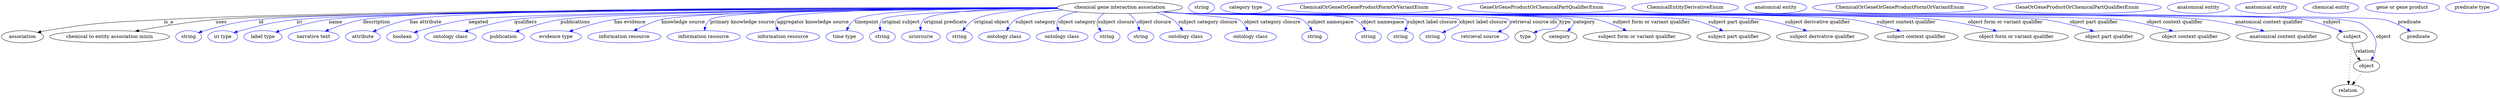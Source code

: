 digraph {
	graph [bb="0,0,7388.4,283"];
	node [label="\N"];
	"chemical gene interaction association"	[height=0.5,
		label="chemical gene interaction association",
		pos="3309.4,265",
		width=5.1454];
	association	[height=0.5,
		pos="62.394,178",
		width=1.7332];
	"chemical gene interaction association" -> association	[label=is_a,
		lp="495.39,221.5",
		pos="e,107.14,190.57 3124.5,263.71 2581.6,262.52 998.21,256.73 481.39,229 326.7,220.7 287.25,221.19 134.39,196 128.71,195.06 122.81,193.93 \
116.94,192.71"];
	"chemical to entity association mixin"	[height=0.5,
		pos="320.39,178",
		width=4.9287];
	"chemical gene interaction association" -> "chemical to entity association mixin"	[label=uses,
		lp="650.89,221.5",
		pos="e,396.47,194.28 3124.7,263.13 2560.1,260.27 880.16,250.06 634.39,229 556.74,222.34 469.22,207.82 406.35,196.13"];
	id	[color=blue,
		height=0.5,
		label=string,
		pos="554.39,178",
		width=1.0652];
	"chemical gene interaction association" -> id	[color=blue,
		label=id,
		lp="769.39,221.5",
		pos="e,583.38,189.98 3124.4,263.49 2577.9,261.68 994.57,254.31 762.39,229 690.21,221.13 672.34,215.5 602.39,196 599.29,195.13 596.09,\
194.17 592.89,193.15",
		style=solid];
	iri	[color=blue,
		height=0.5,
		label="iri type",
		pos="655.39,178",
		width=1.2277];
	"chemical gene interaction association" -> iri	[color=blue,
		label=iri,
		lp="882.39,221.5",
		pos="e,688.3,190.2 3124.6,263.28 2594.9,260.95 1095.3,252.35 874.39,229 799.59,221.09 781.22,214.85 708.39,196 705.02,195.13 701.54,194.16 \
698.06,193.15",
		style=solid];
	name	[color=blue,
		height=0.5,
		label="label type",
		pos="774.39,178",
		width=1.5707];
	"chemical gene interaction association" -> name	[color=blue,
		label=name,
		lp="989.39,221.5",
		pos="e,811.98,191.47 3124.4,263.74 2608.9,262.65 1180,257.11 969.39,229 918.09,222.15 860.88,206.49 821.77,194.51",
		style=solid];
	description	[color=blue,
		height=0.5,
		label="narrative text",
		pos="924.39,178",
		width=2.0943];
	"chemical gene interaction association" -> description	[color=blue,
		label=description,
		lp="1109.9,221.5",
		pos="e,958.44,194.19 3124.1,264.46 2623.7,265.22 1268.7,263.99 1069.4,229 1034.3,222.84 996.32,209.47 968.03,198.11",
		style=solid];
	"has attribute"	[color=blue,
		height=0.5,
		label=attribute,
		pos="1069.4,178",
		width=1.4443];
	"chemical gene interaction association" -> "has attribute"	[color=blue,
		label="has attribute",
		lp="1255.4,221.5",
		pos="e,1099,192.87 3124,264.38 2645.6,264.88 1393.5,262.88 1208.4,229 1173.4,222.6 1135.6,208.47 1108.2,196.85",
		style=solid];
	negated	[color=blue,
		height=0.5,
		label=boolean,
		pos="1186.4,178",
		width=1.2999];
	"chemical gene interaction association" -> negated	[color=blue,
		label=negated,
		lp="1410.4,221.5",
		pos="e,1220.4,190.52 3125.3,262.89 2676.6,259.88 1551,250.28 1381.4,229 1328.4,222.36 1269.3,205.85 1230.2,193.61",
		style=solid];
	qualifiers	[color=blue,
		height=0.5,
		label="ontology class",
		pos="1327.4,178",
		width=2.1304];
	"chemical gene interaction association" -> qualifiers	[color=blue,
		label=qualifiers,
		lp="1549.9,221.5",
		pos="e,1369.2,193.15 3125.3,262.9 2699.7,260 1672.2,250.81 1516.4,229 1469,222.37 1416.5,207.89 1378.9,196.21",
		style=solid];
	publications	[color=blue,
		height=0.5,
		label=publication,
		pos="1484.4,178",
		width=1.7332];
	"chemical gene interaction association" -> publications	[color=blue,
		label=publications,
		lp="1697.4,221.5",
		pos="e,1520.7,192.8 3125.2,262.87 2724,260.01 1795.3,251.08 1653.4,229 1610.7,222.36 1563.8,207.86 1530.2,196.17",
		style=solid];
	"has evidence"	[color=blue,
		height=0.5,
		label="evidence type",
		pos="1640.4,178",
		width=2.0943];
	"chemical gene interaction association" -> "has evidence"	[color=blue,
		label="has evidence",
		lp="1858.9,221.5",
		pos="e,1679.4,193.48 3125.9,262.37 2754.6,258.7 1938.7,248.5 1812.4,229 1769.9,222.44 1723.1,208.37 1689,196.82",
		style=solid];
	"knowledge source"	[color=blue,
		height=0.5,
		label="information resource",
		pos="1842.4,178",
		width=3.015];
	"chemical gene interaction association" -> "knowledge source"	[color=blue,
		label="knowledge source",
		lp="2016.9,221.5",
		pos="e,1870.2,195.45 3124.8,263.33 2780.1,261.46 2063.4,254.54 1952.4,229 1926.9,223.12 1900.1,211.08 1879.3,200.29",
		style=solid];
	"primary knowledge source"	[color=blue,
		height=0.5,
		label="information resource",
		pos="2077.4,178",
		width=3.015];
	"chemical gene interaction association" -> "primary knowledge source"	[color=blue,
		label="primary knowledge source",
		lp="2191.4,221.5",
		pos="e,2079.1,196.34 3124.4,264.02 2795,263.31 2137.5,258.21 2096.4,229 2088.9,223.66 2084.3,214.95 2081.6,206.29",
		style=solid];
	"aggregator knowledge source"	[color=blue,
		height=0.5,
		label="information resource",
		pos="2312.4,178",
		width=3.015];
	"chemical gene interaction association" -> "aggregator knowledge source"	[color=blue,
		label="aggregator knowledge source",
		lp="2400.9,221.5",
		pos="e,2298.2,196.19 3124.2,264.18 2839.1,263.53 2322.7,258.29 2294.4,229 2288.1,222.47 2289.3,213.57 2293.2,205.09",
		style=solid];
	timepoint	[color=blue,
		height=0.5,
		label="time type",
		pos="2494.4,178",
		width=1.5346];
	"chemical gene interaction association" -> timepoint	[color=blue,
		label=timepoint,
		lp="2560.4,221.5",
		pos="e,2500.1,196.04 3124.1,264.73 2908.6,264.18 2575.6,258.46 2525.4,229 2516.2,223.63 2509.4,214.39 2504.5,205.29",
		style=solid];
	"original subject"	[color=blue,
		height=0.5,
		label=string,
		pos="2606.4,178",
		width=1.0652];
	"chemical gene interaction association" -> "original subject"	[color=blue,
		label="original subject",
		lp="2661.4,221.5",
		pos="e,2600.6,196.02 3128.3,261.14 2925.7,257.02 2623.3,247.77 2605.4,229 2599.6,222.92 2598.3,214.3 2599,205.92",
		style=solid];
	"original predicate"	[color=blue,
		height=0.5,
		label=uriorcurie,
		pos="2720.4,178",
		width=1.5887];
	"chemical gene interaction association" -> "original predicate"	[color=blue,
		label="original predicate",
		lp="2792.9,221.5",
		pos="e,2718.6,196.41 3124.2,264.09 2965.7,262.34 2758.7,255.01 2729.4,229 2723,223.34 2720.2,214.82 2719.1,206.41",
		style=solid];
	"original object"	[color=blue,
		height=0.5,
		label=string,
		pos="2834.4,178",
		width=1.0652];
	"chemical gene interaction association" -> "original object"	[color=blue,
		label="original object",
		lp="2929.9,221.5",
		pos="e,2844.1,195.53 3125.5,262.64 3028.7,259.26 2921.3,250.51 2878.4,229 2867,223.3 2857.3,213.29 2849.9,203.72",
		style=solid];
	"subject category"	[color=blue,
		height=0.5,
		label="ontology class",
		pos="2967.4,178",
		width=2.1304];
	"chemical gene interaction association" -> "subject category"	[color=blue,
		label="subject category",
		lp="3059.9,221.5",
		pos="e,2974.2,196.29 3141,257.47 3082.2,252.57 3024.8,243.99 3000.4,229 2991.3,223.43 2984.2,214.31 2979,205.38",
		style=solid];
	"object category"	[color=blue,
		height=0.5,
		label="ontology class",
		pos="3138.4,178",
		width=2.1304];
	"chemical gene interaction association" -> "object category"	[color=blue,
		label="object category",
		lp="3182.9,221.5",
		pos="e,3128.1,195.99 3183.6,251.66 3157.8,246.51 3135.8,239.23 3127.4,229 3121.9,222.4 3122.2,213.69 3124.5,205.39",
		style=solid];
	"subject closure"	[color=blue,
		height=0.5,
		label=string,
		pos="3271.4,178",
		width=1.0652];
	"chemical gene interaction association" -> "subject closure"	[color=blue,
		label="subject closure",
		lp="3298.9,221.5",
		pos="e,3254.2,194.51 3263.3,247.41 3255.7,242.63 3248.9,236.59 3244.4,229 3239.3,220.49 3242.4,210.95 3248,202.51",
		style=solid];
	"object closure"	[color=blue,
		height=0.5,
		label=string,
		pos="3371.4,178",
		width=1.0652];
	"chemical gene interaction association" -> "object closure"	[color=blue,
		label="object closure",
		lp="3411.4,221.5",
		pos="e,3367.7,196.33 3335.8,246.85 3342.2,241.72 3348.6,235.66 3353.4,229 3358.3,222.15 3362,213.81 3364.7,205.93",
		style=solid];
	"subject category closure"	[color=blue,
		height=0.5,
		label="ontology class",
		pos="3504.4,178",
		width=2.1304];
	"chemical gene interaction association" -> "subject category closure"	[color=blue,
		label="subject category closure",
		lp="3569.9,221.5",
		pos="e,3495.4,195.9 3416.5,250.27 3433.7,245.23 3450.6,238.36 3465.4,229 3475.1,222.84 3483.4,213.37 3489.8,204.32",
		style=solid];
	"object category closure"	[color=blue,
		height=0.5,
		label="ontology class",
		pos="3696.4,178",
		width=2.1304];
	"chemical gene interaction association" -> "object category closure"	[color=blue,
		label="object category closure",
		lp="3760.9,221.5",
		pos="e,3689,196.37 3440.4,252.24 3538.4,243.23 3656.5,231.88 3661.4,229 3670.9,223.46 3678.4,214.23 3684,205.19",
		style=solid];
	"subject namespace"	[color=blue,
		height=0.5,
		label=string,
		pos="3886.4,178",
		width=1.0652];
	"chemical gene interaction association" -> "subject namespace"	[color=blue,
		label="subject namespace",
		lp="3933.4,221.5",
		pos="e,3878.4,196.1 3438.6,252.1 3460.6,250.26 3483.1,248.48 3504.4,247 3542.6,244.34 3814.6,246.9 3848.4,229 3858.6,223.59 3866.9,214.08 \
3873.1,204.79",
		style=solid];
	"object namespace"	[color=blue,
		height=0.5,
		label=string,
		pos="4045.4,178",
		width=1.0652];
	"chemical gene interaction association" -> "object namespace"	[color=blue,
		label="object namespace",
		lp="4087.4,221.5",
		pos="e,4037.1,195.7 3437,251.93 3459.5,250.08 3482.6,248.34 3504.4,247 3560,243.58 3955.6,254.03 4005.4,229 4016.2,223.57 4025,213.73 \
4031.6,204.21",
		style=solid];
	"subject label closure"	[color=blue,
		height=0.5,
		label=string,
		pos="4140.4,178",
		width=1.0652];
	"chemical gene interaction association" -> "subject label closure"	[color=blue,
		label="subject label closure",
		lp="4234.4,221.5",
		pos="e,4152.6,195.36 3436.2,251.84 3458.9,249.98 3482.3,248.27 3504.4,247 3522.5,245.96 4142.8,241.97 4155.4,229 4161.8,222.42 4160.8,\
213.21 4157.2,204.49",
		style=solid];
	"object label closure"	[color=blue,
		height=0.5,
		label=string,
		pos="4235.4,178",
		width=1.0652];
	"chemical gene interaction association" -> "object label closure"	[color=blue,
		label="object label closure",
		lp="4385.9,221.5",
		pos="e,4263.8,190.16 3435.4,251.81 3458.4,249.93 3482.1,248.22 3504.4,247 3526.8,245.77 4296.7,245.05 4312.4,229 4317.1,224.23 4316,219.61 \
4312.4,214 4309.9,210.14 4291.4,201.68 4273.2,194.05",
		style=solid];
	"retrieval source ids"	[color=blue,
		height=0.5,
		label="retrieval source",
		pos="4376.4,178",
		width=2.347];
	"chemical gene interaction association" -> "retrieval source ids"	[color=blue,
		label="retrieval source ids",
		lp="4534.9,221.5",
		pos="e,4428.6,192.27 3435.2,251.77 3458.2,249.89 3482,248.19 3504.4,247 3530.9,245.6 4440.8,247.94 4459.4,229 4472.6,215.57 4458.4,204.33 \
4438.2,195.93",
		style=solid];
	type	[height=0.5,
		pos="4510.4,178",
		width=0.86659];
	"chemical gene interaction association" -> type	[color=blue,
		label=type,
		lp="4628.4,221.5",
		pos="e,4534.5,189.42 3434.9,251.74 3458,249.86 3481.9,248.16 3504.4,247 3535,245.42 4586.9,250.86 4608.4,229 4613.1,224.25 4612.3,219.38 \
4608.4,214 4592.7,192.57 4576.4,205.1 4551.4,196 4549,195.12 4546.5,194.19 4544,193.22",
		style=solid];
	category	[height=0.5,
		pos="4611.4,178",
		width=1.4263];
	"chemical gene interaction association" -> category	[color=blue,
		label=category,
		lp="4684.9,221.5",
		pos="e,4634.4,194.31 3434.9,251.73 3458,249.85 3481.9,248.16 3504.4,247 3536.1,245.37 4626.1,251.65 4648.4,229 4656.7,220.54 4651.1,210.12 \
4641.9,200.99",
		style=solid];
	"subject form or variant qualifier"	[height=0.5,
		pos="4840.4,178",
		width=4.4232];
	"chemical gene interaction association" -> "subject form or variant qualifier"	[color=blue,
		label="subject form or variant qualifier",
		lp="4882.9,221.5",
		pos="e,4809.4,195.79 3434.7,251.73 3457.8,249.85 3481.8,248.15 3504.4,247 3639.3,240.13 4588.1,256.48 4720.4,229 4748.2,223.23 4777.6,\
211.08 4800.4,200.19",
		style=solid];
	"subject part qualifier"	[height=0.5,
		pos="5126.4,178",
		width=3.015];
	"chemical gene interaction association" -> "subject part qualifier"	[color=blue,
		label="subject part qualifier",
		lp="5126.9,221.5",
		pos="e,5095,195.32 3434.4,251.7 3457.6,249.81 3481.7,248.12 3504.4,247 3587.5,242.89 4919.8,245.22 5001.4,229 5030.7,223.17 5062,210.66 \
5085.9,199.62",
		style=solid];
	"subject derivative qualifier"	[height=0.5,
		pos="5388.4,178",
		width=3.7733];
	"chemical gene interaction association" -> "subject derivative qualifier"	[color=blue,
		label="subject derivative qualifier",
		lp="5373.9,221.5",
		pos="e,5342.7,195.08 3434.4,251.68 3457.6,249.79 3481.7,248.11 3504.4,247 3693.3,237.78 5019.1,255.27 5206.4,229 5249.7,222.93 5297.3,\
209.6 5333,198.23",
		style=solid];
	"subject context qualifier"	[height=0.5,
		pos="5665.4,178",
		width=3.4303];
	"chemical gene interaction association" -> "subject context qualifier"	[color=blue,
		label="subject context qualifier",
		lp="5636.4,221.5",
		pos="e,5618.6,194.73 3434.1,251.67 3457.5,249.78 3481.7,248.09 3504.4,247 3723,236.49 5257.4,257.94 5474.4,229 5520.4,222.86 5571.2,209.23 \
5608.8,197.75",
		style=solid];
	"object form or variant qualifier"	[height=0.5,
		pos="5961.4,178",
		width=4.2788];
	"chemical gene interaction association" -> "object form or variant qualifier"	[color=blue,
		label="object form or variant qualifier",
		lp="5928.9,221.5",
		pos="e,5903.7,194.73 3434.1,251.65 3457.5,249.76 3481.7,248.08 3504.4,247 3751.1,235.26 5481.9,255.95 5727.4,229 5784.1,222.77 5847.4,\
208.82 5893.8,197.24",
		style=solid];
	"object part qualifier"	[height=0.5,
		pos="6236.4,178",
		width=2.8525];
	"chemical gene interaction association" -> "object part qualifier"	[color=blue,
		label="object part qualifier",
		lp="6190.4,221.5",
		pos="e,6191,194.15 3433.9,251.66 3457.3,249.76 3481.6,248.07 3504.4,247 3645.3,240.37 5903.5,247.33 6043.4,229 6090.7,222.81 6142.9,208.81 \
6181.1,197.2",
		style=solid];
	"object context qualifier"	[height=0.5,
		pos="6475.4,178",
		width=3.2858];
	"chemical gene interaction association" -> "object context qualifier"	[color=blue,
		label="object context qualifier",
		lp="6430.4,221.5",
		pos="e,6425.1,194.4 3433.9,251.64 3457.3,249.75 3481.6,248.07 3504.4,247 3657.6,239.83 6113.1,247.38 6265.4,229 6316.7,222.8 6373.7,208.77 \
6415.3,197.14",
		style=solid];
	"anatomical context qualifier"	[height=0.5,
		pos="6752.4,178",
		width=3.8997];
	"chemical gene interaction association" -> "anatomical context qualifier"	[color=blue,
		label="anatomical context qualifier",
		lp="6709.4,221.5",
		pos="e,6695.5,194.52 3433.9,251.63 3457.3,249.74 3481.6,248.06 3504.4,247 3838.8,231.45 6184.6,265.02 6517.4,229 6574.9,222.78 6639,208.63 \
6685.8,196.97",
		style=solid];
	subject	[height=0.5,
		pos="6955.4,178",
		width=1.2277];
	"chemical gene interaction association" -> subject	[color=blue,
		label=subject,
		lp="6895.4,221.5",
		pos="e,6927.3,192.03 3433.6,251.65 3457.1,249.74 3481.5,248.06 3504.4,247 3688,238.51 6632.3,260.46 6813.4,229 6850,222.64 6889.8,207.91 \
6917.9,196.08",
		style=solid];
	object	[height=0.5,
		pos="6998.4,91",
		width=1.0832];
	"chemical gene interaction association" -> object	[color=blue,
		label=object,
		lp="7048.4,178",
		pos="e,7011.8,108.09 3433.6,251.64 3457.1,249.74 3481.5,248.06 3504.4,247 3599.3,242.62 6832.1,247.12 6925.4,229 6964.4,221.43 6982.4,\
225.99 7008.4,196 7028.8,172.42 7030.3,156.9 7021.4,127 7020.4,123.55 7018.9,120.13 7017.1,116.85",
		style=solid];
	predicate	[height=0.5,
		pos="7152.4,178",
		width=1.5165];
	"chemical gene interaction association" -> predicate	[color=blue,
		label=predicate,
		lp="7125.4,221.5",
		pos="e,7128.6,194.39 3433.6,251.64 3457.1,249.74 3481.5,248.06 3504.4,247 3602.8,242.47 6953.5,251.31 7049.4,229 7074.3,223.21 7100.2,\
210.61 7119.8,199.51",
		style=solid];
	association_type	[color=blue,
		height=0.5,
		label=string,
		pos="3551.4,265",
		width=1.0652];
	association_category	[color=blue,
		height=0.5,
		label="category type",
		pos="3682.4,265",
		width=2.0762];
	"chemical gene interaction association_subject form or variant qualifier"	[color=blue,
		height=0.5,
		label=ChemicalOrGeneOrGeneProductFormOrVariantEnum,
		pos="4033.4,265",
		width=7.1855];
	"chemical gene interaction association_subject part qualifier"	[color=blue,
		height=0.5,
		label=GeneOrGeneProductOrChemicalPartQualifierEnum,
		pos="4558.4,265",
		width=6.8966];
	"chemical gene interaction association_subject derivative qualifier"	[color=blue,
		height=0.5,
		label=ChemicalEntityDerivativeEnum,
		pos="4982.4,265",
		width=4.3871];
	"chemical gene interaction association_subject context qualifier"	[color=blue,
		height=0.5,
		label="anatomical entity",
		pos="5250.4,265",
		width=2.5456];
	"chemical gene interaction association_object form or variant qualifier"	[color=blue,
		height=0.5,
		label=ChemicalOrGeneOrGeneProductFormOrVariantEnum,
		pos="5618.4,265",
		width=7.1855];
	"chemical gene interaction association_object part qualifier"	[color=blue,
		height=0.5,
		label=GeneOrGeneProductOrChemicalPartQualifierEnum,
		pos="6143.4,265",
		width=6.8966];
	"chemical gene interaction association_object context qualifier"	[color=blue,
		height=0.5,
		label="anatomical entity",
		pos="6501.4,265",
		width=2.5456];
	"chemical gene interaction association_anatomical context qualifier"	[color=blue,
		height=0.5,
		label="anatomical entity",
		pos="6702.4,265",
		width=2.5456];
	subject -> object	[label=relation,
		lp="6993.4,134.5",
		pos="e,6980.5,107.23 6956.5,159.55 6957.7,149.57 6960.2,137.07 6965.4,127 6967.6,122.68 6970.5,118.52 6973.7,114.66"];
	relation	[height=0.5,
		pos="6943.4,18",
		width=1.2999];
	subject -> relation	[pos="e,6944.7,36.188 6954.1,159.79 6952,132.48 6948,78.994 6945.5,46.38",
		style=dotted];
	"chemical gene interaction association_subject"	[color=blue,
		height=0.5,
		label="chemical entity",
		pos="6894.4,265",
		width=2.2748];
	object -> relation	[pos="e,6956.2,35.54 6985.9,73.889 6979,64.939 6970.2,53.617 6962.4,43.584",
		style=dotted];
	"chemical gene interaction association_object"	[color=blue,
		height=0.5,
		label="gene or gene product",
		pos="7104.4,265",
		width=3.0692];
	"chemical gene interaction association_predicate"	[color=blue,
		height=0.5,
		label="predicate type",
		pos="7310.4,265",
		width=2.1665];
}
